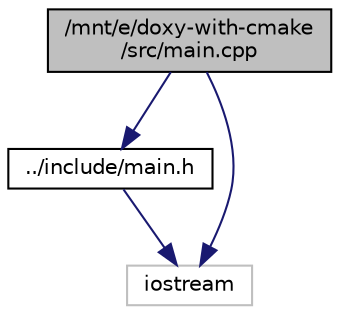 digraph "/mnt/e/doxy-with-cmake/src/main.cpp"
{
 // LATEX_PDF_SIZE
  edge [fontname="Helvetica",fontsize="10",labelfontname="Helvetica",labelfontsize="10"];
  node [fontname="Helvetica",fontsize="10",shape=record];
  Node1 [label="/mnt/e/doxy-with-cmake\l/src/main.cpp",height=0.2,width=0.4,color="black", fillcolor="grey75", style="filled", fontcolor="black",tooltip="This is the main file used here."];
  Node1 -> Node2 [color="midnightblue",fontsize="10",style="solid",fontname="Helvetica"];
  Node2 [label="../include/main.h",height=0.2,width=0.4,color="black", fillcolor="white", style="filled",URL="$main_8h.html",tooltip=" "];
  Node2 -> Node3 [color="midnightblue",fontsize="10",style="solid",fontname="Helvetica"];
  Node3 [label="iostream",height=0.2,width=0.4,color="grey75", fillcolor="white", style="filled",tooltip=" "];
  Node1 -> Node3 [color="midnightblue",fontsize="10",style="solid",fontname="Helvetica"];
}
